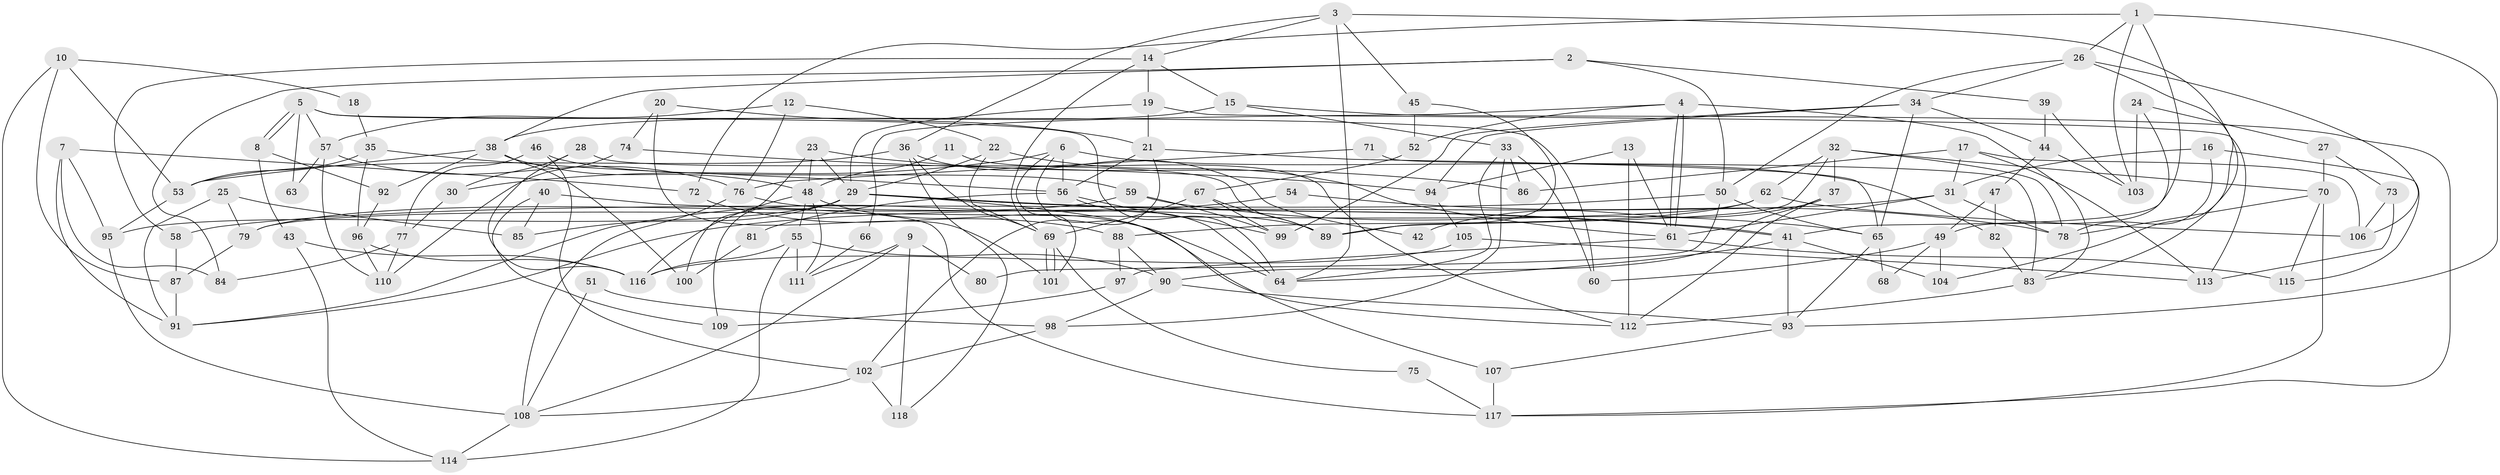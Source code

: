 // coarse degree distribution, {4: 0.2571428571428571, 3: 0.14285714285714285, 2: 0.14285714285714285, 9: 0.08571428571428572, 6: 0.17142857142857143, 5: 0.02857142857142857, 7: 0.05714285714285714, 8: 0.02857142857142857, 18: 0.02857142857142857, 10: 0.02857142857142857, 11: 0.02857142857142857}
// Generated by graph-tools (version 1.1) at 2025/55/03/04/25 21:55:04]
// undirected, 118 vertices, 236 edges
graph export_dot {
graph [start="1"]
  node [color=gray90,style=filled];
  1;
  2;
  3;
  4;
  5;
  6;
  7;
  8;
  9;
  10;
  11;
  12;
  13;
  14;
  15;
  16;
  17;
  18;
  19;
  20;
  21;
  22;
  23;
  24;
  25;
  26;
  27;
  28;
  29;
  30;
  31;
  32;
  33;
  34;
  35;
  36;
  37;
  38;
  39;
  40;
  41;
  42;
  43;
  44;
  45;
  46;
  47;
  48;
  49;
  50;
  51;
  52;
  53;
  54;
  55;
  56;
  57;
  58;
  59;
  60;
  61;
  62;
  63;
  64;
  65;
  66;
  67;
  68;
  69;
  70;
  71;
  72;
  73;
  74;
  75;
  76;
  77;
  78;
  79;
  80;
  81;
  82;
  83;
  84;
  85;
  86;
  87;
  88;
  89;
  90;
  91;
  92;
  93;
  94;
  95;
  96;
  97;
  98;
  99;
  100;
  101;
  102;
  103;
  104;
  105;
  106;
  107;
  108;
  109;
  110;
  111;
  112;
  113;
  114;
  115;
  116;
  117;
  118;
  1 -- 72;
  1 -- 93;
  1 -- 26;
  1 -- 41;
  1 -- 103;
  2 -- 84;
  2 -- 50;
  2 -- 38;
  2 -- 39;
  3 -- 64;
  3 -- 36;
  3 -- 14;
  3 -- 45;
  3 -- 104;
  4 -- 61;
  4 -- 61;
  4 -- 83;
  4 -- 52;
  4 -- 66;
  5 -- 64;
  5 -- 8;
  5 -- 8;
  5 -- 57;
  5 -- 60;
  5 -- 63;
  6 -- 56;
  6 -- 82;
  6 -- 30;
  6 -- 101;
  6 -- 107;
  7 -- 95;
  7 -- 91;
  7 -- 72;
  7 -- 84;
  8 -- 43;
  8 -- 92;
  9 -- 108;
  9 -- 111;
  9 -- 80;
  9 -- 118;
  10 -- 114;
  10 -- 53;
  10 -- 18;
  10 -- 87;
  11 -- 112;
  11 -- 48;
  12 -- 22;
  12 -- 57;
  12 -- 76;
  13 -- 112;
  13 -- 61;
  13 -- 94;
  14 -- 15;
  14 -- 19;
  14 -- 58;
  14 -- 69;
  15 -- 33;
  15 -- 117;
  15 -- 38;
  16 -- 31;
  16 -- 115;
  16 -- 78;
  17 -- 106;
  17 -- 113;
  17 -- 31;
  17 -- 86;
  18 -- 35;
  19 -- 29;
  19 -- 21;
  19 -- 113;
  20 -- 101;
  20 -- 21;
  20 -- 74;
  21 -- 56;
  21 -- 65;
  21 -- 102;
  22 -- 69;
  22 -- 61;
  22 -- 29;
  23 -- 48;
  23 -- 29;
  23 -- 86;
  23 -- 100;
  24 -- 103;
  24 -- 49;
  24 -- 27;
  25 -- 91;
  25 -- 79;
  25 -- 85;
  26 -- 106;
  26 -- 34;
  26 -- 50;
  26 -- 83;
  27 -- 70;
  27 -- 73;
  28 -- 116;
  28 -- 30;
  28 -- 89;
  29 -- 41;
  29 -- 41;
  29 -- 85;
  29 -- 95;
  29 -- 109;
  29 -- 112;
  30 -- 77;
  31 -- 78;
  31 -- 61;
  31 -- 91;
  32 -- 89;
  32 -- 70;
  32 -- 37;
  32 -- 62;
  32 -- 78;
  33 -- 64;
  33 -- 86;
  33 -- 60;
  33 -- 98;
  34 -- 94;
  34 -- 44;
  34 -- 65;
  34 -- 99;
  35 -- 56;
  35 -- 53;
  35 -- 96;
  36 -- 69;
  36 -- 53;
  36 -- 42;
  36 -- 118;
  37 -- 90;
  37 -- 42;
  37 -- 112;
  38 -- 48;
  38 -- 53;
  38 -- 92;
  38 -- 100;
  39 -- 44;
  39 -- 103;
  40 -- 109;
  40 -- 85;
  40 -- 117;
  41 -- 64;
  41 -- 93;
  41 -- 104;
  43 -- 114;
  43 -- 116;
  44 -- 103;
  44 -- 47;
  45 -- 89;
  45 -- 52;
  46 -- 59;
  46 -- 102;
  46 -- 77;
  47 -- 49;
  47 -- 82;
  48 -- 116;
  48 -- 55;
  48 -- 64;
  48 -- 111;
  49 -- 104;
  49 -- 60;
  49 -- 68;
  50 -- 65;
  50 -- 58;
  50 -- 80;
  51 -- 108;
  51 -- 98;
  52 -- 67;
  53 -- 95;
  54 -- 78;
  54 -- 91;
  55 -- 90;
  55 -- 111;
  55 -- 114;
  55 -- 116;
  56 -- 99;
  56 -- 64;
  56 -- 81;
  57 -- 76;
  57 -- 63;
  57 -- 110;
  58 -- 87;
  59 -- 99;
  59 -- 65;
  59 -- 79;
  61 -- 97;
  61 -- 115;
  62 -- 79;
  62 -- 88;
  62 -- 106;
  65 -- 68;
  65 -- 93;
  66 -- 111;
  67 -- 69;
  67 -- 89;
  67 -- 99;
  69 -- 101;
  69 -- 101;
  69 -- 75;
  70 -- 78;
  70 -- 117;
  70 -- 115;
  71 -- 76;
  71 -- 83;
  72 -- 88;
  73 -- 113;
  73 -- 106;
  74 -- 110;
  74 -- 94;
  75 -- 117;
  76 -- 89;
  76 -- 108;
  77 -- 110;
  77 -- 84;
  79 -- 87;
  81 -- 100;
  82 -- 83;
  83 -- 112;
  87 -- 91;
  88 -- 90;
  88 -- 97;
  90 -- 93;
  90 -- 98;
  92 -- 96;
  93 -- 107;
  94 -- 105;
  95 -- 108;
  96 -- 110;
  96 -- 116;
  97 -- 109;
  98 -- 102;
  102 -- 118;
  102 -- 108;
  105 -- 116;
  105 -- 113;
  107 -- 117;
  108 -- 114;
}
